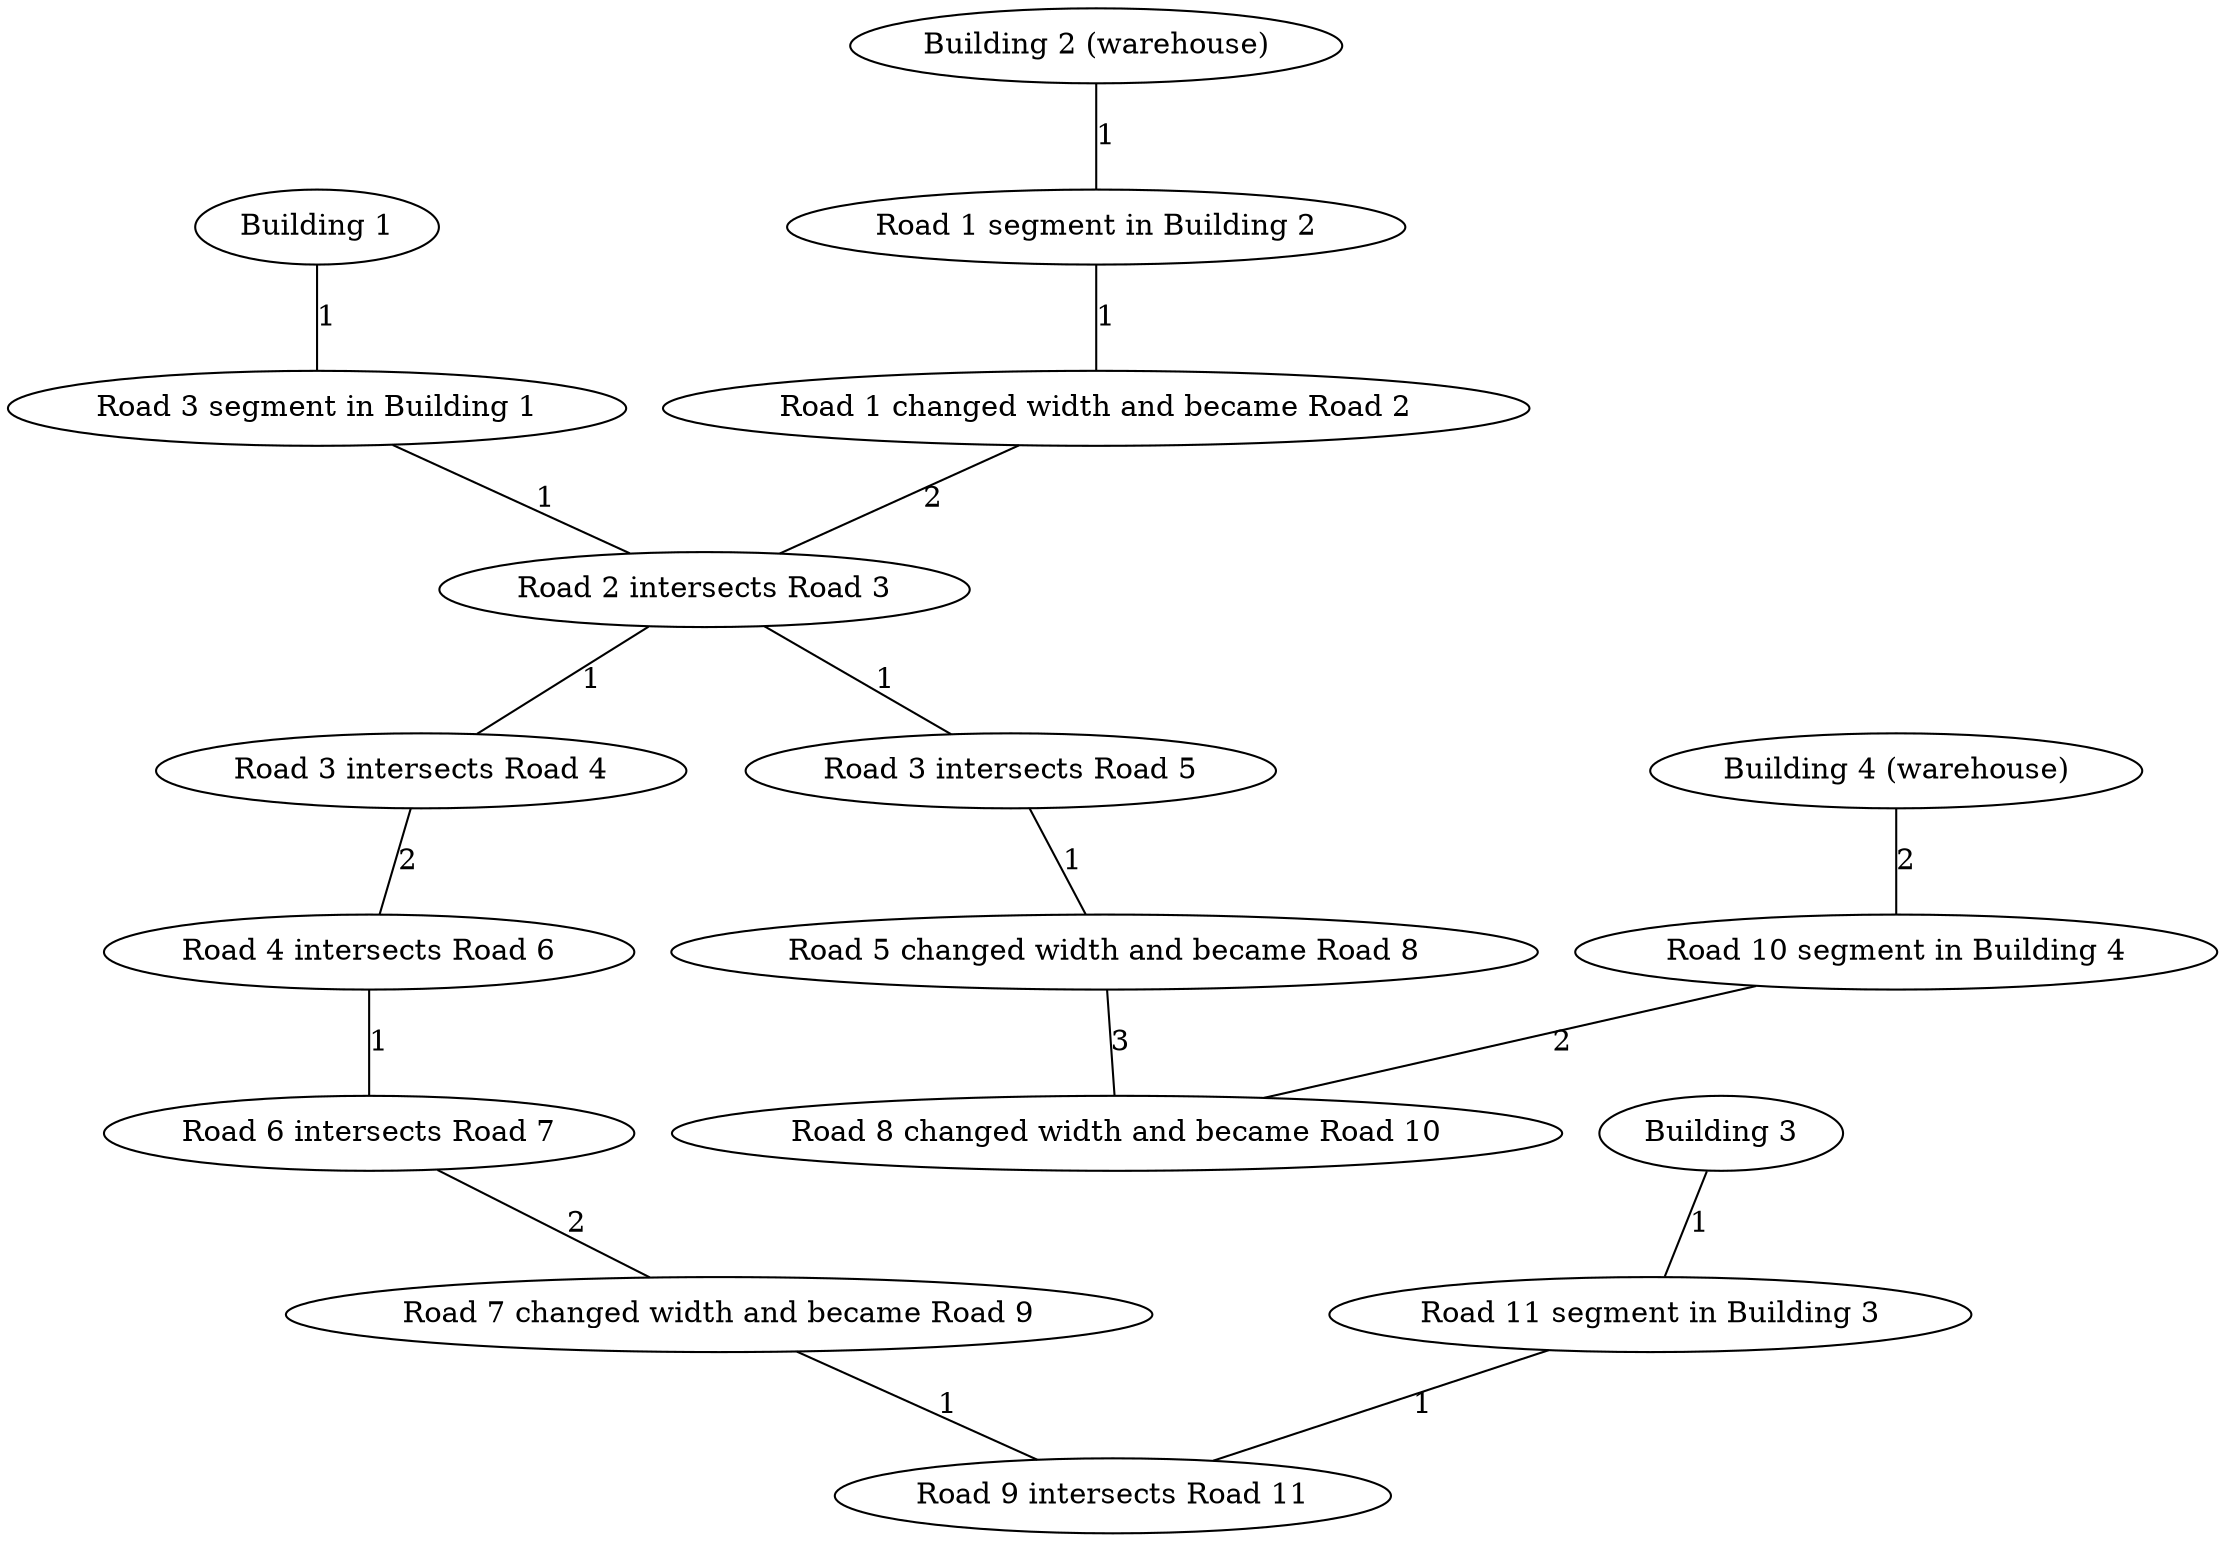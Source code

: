 graph "Roads Graph" {
	B1 [label="Building 1"]
	B2 [label="Building 2 (warehouse)"]
	B3 [label="Building 3"]
	B4 [label="Building 4 (warehouse)"]
	B1_R3 [label="Road 3 segment in Building 1"]
	B1 -- B1_R3 [label=1]
	B2_R1 [label="Road 1 segment in Building 2"]
	B2 -- B2_R1 [label=1]
	B3_R11 [label="Road 11 segment in Building 3"]
	B3 -- B3_R11 [label=1]
	B4_R10 [label="Road 10 segment in Building 4"]
	B4 -- B4_R10 [label=2]
	R1_R2 [label="Road 1 changed width and became Road 2"]
	R2_R3 [label="Road 2 intersects Road 3"]
	R3_R4 [label="Road 3 intersects Road 4"]
	R3_R5 [label="Road 3 intersects Road 5"]
	R4_R6 [label="Road 4 intersects Road 6"]
	R5_R8 [label="Road 5 changed width and became Road 8"]
	R6_R7 [label="Road 6 intersects Road 7"]
	R7_R9 [label="Road 7 changed width and became Road 9"]
	R8_R10 [label="Road 8 changed width and became Road 10"]
	R9_R11 [label="Road 9 intersects Road 11"]
	R1_R2 -- R2_R3 [label=2]
	B2_R1 -- R1_R2 [label=1]
	R2_R3 -- R3_R4 [label=1]
	R2_R3 -- R3_R5 [label=1]
	R3_R4 -- R4_R6 [label=2]
	R3_R5 -- R5_R8 [label=1]
	B1_R3 -- R2_R3 [label=1]
	R4_R6 -- R6_R7 [label=1]
	R5_R8 -- R8_R10 [label=3]
	R6_R7 -- R7_R9 [label=2]
	R7_R9 -- R9_R11 [label=1]
	B4_R10 -- R8_R10 [label=2]
	B3_R11 -- R9_R11 [label=1]
}

